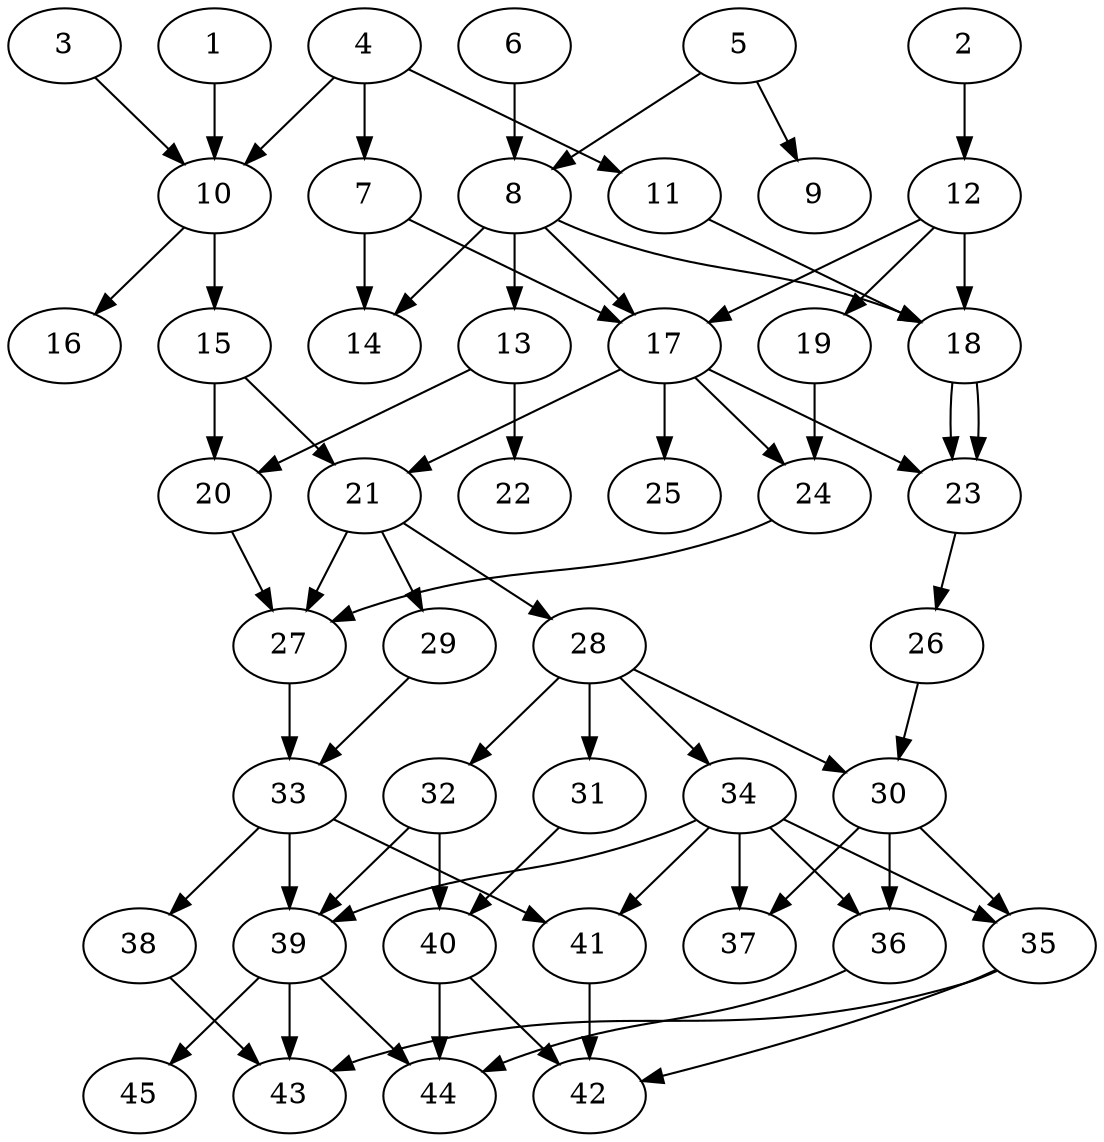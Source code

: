 // DAG automatically generated by daggen at Thu Oct  3 14:07:24 2019
// ./daggen --dot -n 45 --ccr 0.5 --fat 0.5 --regular 0.7 --density 0.5 --mindata 5242880 --maxdata 52428800 
digraph G {
  1 [size="70316032", alpha="0.11", expect_size="35158016"] 
  1 -> 10 [size ="35158016"]
  2 [size="34007040", alpha="0.12", expect_size="17003520"] 
  2 -> 12 [size ="17003520"]
  3 [size="83945472", alpha="0.10", expect_size="41972736"] 
  3 -> 10 [size ="41972736"]
  4 [size="67145728", alpha="0.04", expect_size="33572864"] 
  4 -> 7 [size ="33572864"]
  4 -> 10 [size ="33572864"]
  4 -> 11 [size ="33572864"]
  5 [size="45985792", alpha="0.14", expect_size="22992896"] 
  5 -> 8 [size ="22992896"]
  5 -> 9 [size ="22992896"]
  6 [size="83183616", alpha="0.15", expect_size="41591808"] 
  6 -> 8 [size ="41591808"]
  7 [size="77201408", alpha="0.05", expect_size="38600704"] 
  7 -> 14 [size ="38600704"]
  7 -> 17 [size ="38600704"]
  8 [size="52326400", alpha="0.15", expect_size="26163200"] 
  8 -> 13 [size ="26163200"]
  8 -> 14 [size ="26163200"]
  8 -> 17 [size ="26163200"]
  8 -> 18 [size ="26163200"]
  9 [size="29014016", alpha="0.07", expect_size="14507008"] 
  10 [size="48832512", alpha="0.05", expect_size="24416256"] 
  10 -> 15 [size ="24416256"]
  10 -> 16 [size ="24416256"]
  11 [size="51249152", alpha="0.11", expect_size="25624576"] 
  11 -> 18 [size ="25624576"]
  12 [size="101883904", alpha="0.06", expect_size="50941952"] 
  12 -> 17 [size ="50941952"]
  12 -> 18 [size ="50941952"]
  12 -> 19 [size ="50941952"]
  13 [size="66025472", alpha="0.13", expect_size="33012736"] 
  13 -> 20 [size ="33012736"]
  13 -> 22 [size ="33012736"]
  14 [size="18006016", alpha="0.16", expect_size="9003008"] 
  15 [size="37206016", alpha="0.10", expect_size="18603008"] 
  15 -> 20 [size ="18603008"]
  15 -> 21 [size ="18603008"]
  16 [size="101640192", alpha="0.01", expect_size="50820096"] 
  17 [size="78548992", alpha="0.03", expect_size="39274496"] 
  17 -> 21 [size ="39274496"]
  17 -> 23 [size ="39274496"]
  17 -> 24 [size ="39274496"]
  17 -> 25 [size ="39274496"]
  18 [size="101244928", alpha="0.06", expect_size="50622464"] 
  18 -> 23 [size ="50622464"]
  18 -> 23 [size ="50622464"]
  19 [size="78508032", alpha="0.07", expect_size="39254016"] 
  19 -> 24 [size ="39254016"]
  20 [size="18366464", alpha="0.15", expect_size="9183232"] 
  20 -> 27 [size ="9183232"]
  21 [size="42694656", alpha="0.16", expect_size="21347328"] 
  21 -> 27 [size ="21347328"]
  21 -> 28 [size ="21347328"]
  21 -> 29 [size ="21347328"]
  22 [size="94992384", alpha="0.02", expect_size="47496192"] 
  23 [size="28897280", alpha="0.04", expect_size="14448640"] 
  23 -> 26 [size ="14448640"]
  24 [size="88911872", alpha="0.18", expect_size="44455936"] 
  24 -> 27 [size ="44455936"]
  25 [size="70649856", alpha="0.19", expect_size="35324928"] 
  26 [size="25778176", alpha="0.16", expect_size="12889088"] 
  26 -> 30 [size ="12889088"]
  27 [size="30343168", alpha="0.07", expect_size="15171584"] 
  27 -> 33 [size ="15171584"]
  28 [size="46708736", alpha="0.07", expect_size="23354368"] 
  28 -> 30 [size ="23354368"]
  28 -> 31 [size ="23354368"]
  28 -> 32 [size ="23354368"]
  28 -> 34 [size ="23354368"]
  29 [size="74295296", alpha="0.10", expect_size="37147648"] 
  29 -> 33 [size ="37147648"]
  30 [size="10743808", alpha="0.02", expect_size="5371904"] 
  30 -> 35 [size ="5371904"]
  30 -> 36 [size ="5371904"]
  30 -> 37 [size ="5371904"]
  31 [size="81854464", alpha="0.02", expect_size="40927232"] 
  31 -> 40 [size ="40927232"]
  32 [size="64342016", alpha="0.02", expect_size="32171008"] 
  32 -> 39 [size ="32171008"]
  32 -> 40 [size ="32171008"]
  33 [size="76103680", alpha="0.14", expect_size="38051840"] 
  33 -> 38 [size ="38051840"]
  33 -> 39 [size ="38051840"]
  33 -> 41 [size ="38051840"]
  34 [size="96225280", alpha="0.07", expect_size="48112640"] 
  34 -> 35 [size ="48112640"]
  34 -> 36 [size ="48112640"]
  34 -> 37 [size ="48112640"]
  34 -> 39 [size ="48112640"]
  34 -> 41 [size ="48112640"]
  35 [size="86996992", alpha="0.06", expect_size="43498496"] 
  35 -> 42 [size ="43498496"]
  35 -> 43 [size ="43498496"]
  36 [size="83920896", alpha="0.04", expect_size="41960448"] 
  36 -> 44 [size ="41960448"]
  37 [size="65325056", alpha="0.16", expect_size="32662528"] 
  38 [size="97923072", alpha="0.08", expect_size="48961536"] 
  38 -> 43 [size ="48961536"]
  39 [size="34816000", alpha="0.14", expect_size="17408000"] 
  39 -> 43 [size ="17408000"]
  39 -> 44 [size ="17408000"]
  39 -> 45 [size ="17408000"]
  40 [size="83273728", alpha="0.02", expect_size="41636864"] 
  40 -> 42 [size ="41636864"]
  40 -> 44 [size ="41636864"]
  41 [size="92903424", alpha="0.17", expect_size="46451712"] 
  41 -> 42 [size ="46451712"]
  42 [size="104468480", alpha="0.10", expect_size="52234240"] 
  43 [size="20623360", alpha="0.06", expect_size="10311680"] 
  44 [size="85651456", alpha="0.19", expect_size="42825728"] 
  45 [size="23961600", alpha="0.05", expect_size="11980800"] 
}
